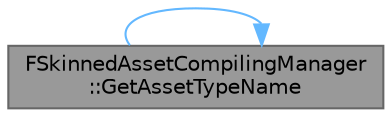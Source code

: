 digraph "FSkinnedAssetCompilingManager::GetAssetTypeName"
{
 // INTERACTIVE_SVG=YES
 // LATEX_PDF_SIZE
  bgcolor="transparent";
  edge [fontname=Helvetica,fontsize=10,labelfontname=Helvetica,labelfontsize=10];
  node [fontname=Helvetica,fontsize=10,shape=box,height=0.2,width=0.4];
  rankdir="LR";
  Node1 [id="Node000001",label="FSkinnedAssetCompilingManager\l::GetAssetTypeName",height=0.2,width=0.4,color="gray40", fillcolor="grey60", style="filled", fontcolor="black",tooltip="A unique name among all asset compiling manager to identify the type of asset this manager handles."];
  Node1 -> Node1 [id="edge1_Node000001_Node000001",color="steelblue1",style="solid",tooltip=" "];
}
